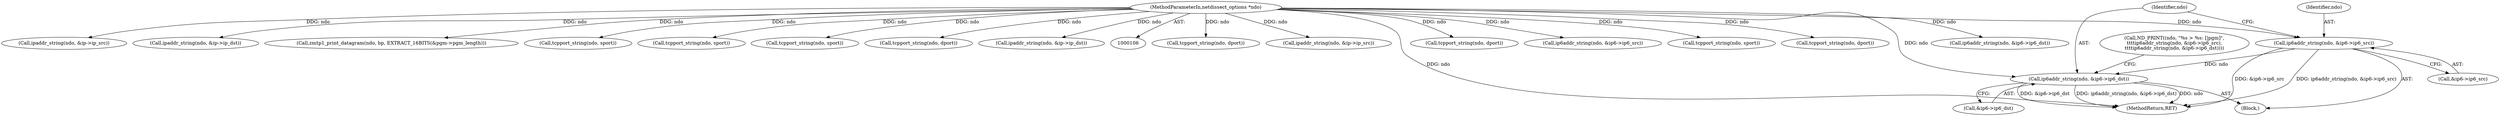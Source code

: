digraph "0_tcpdump_4601c685e7fd19c3724d5e499c69b8d3ec49933e@pointer" {
"1000175" [label="(Call,ip6addr_string(ndo, &ip6->ip6_dst))"];
"1000169" [label="(Call,ip6addr_string(ndo, &ip6->ip6_src))"];
"1000107" [label="(MethodParameterIn,netdissect_options *ndo)"];
"1000169" [label="(Call,ip6addr_string(ndo, &ip6->ip6_src))"];
"1000176" [label="(Identifier,ndo)"];
"1000264" [label="(Call,tcpport_string(ndo, dport))"];
"1000190" [label="(Call,ipaddr_string(ndo, &ip->ip_src))"];
"1000313" [label="(Call,tcpport_string(ndo, dport))"];
"1000233" [label="(Call,ip6addr_string(ndo, &ip6->ip6_src))"];
"1002019" [label="(MethodReturn,RET)"];
"1000240" [label="(Call,tcpport_string(ndo, sport))"];
"1000175" [label="(Call,ip6addr_string(ndo, &ip6->ip6_dst))"];
"1000250" [label="(Call,tcpport_string(ndo, dport))"];
"1000244" [label="(Call,ip6addr_string(ndo, &ip6->ip6_dst))"];
"1000282" [label="(Call,ipaddr_string(ndo, &ip->ip_src))"];
"1000163" [label="(Call,ND_PRINT((ndo, \"%s > %s: [|pgm]\",\n\t\t\t\tip6addr_string(ndo, &ip6->ip6_src),\n\t\t\t\tip6addr_string(ndo, &ip6->ip6_dst))))"];
"1000293" [label="(Call,ipaddr_string(ndo, &ip->ip_dst))"];
"1000170" [label="(Identifier,ndo)"];
"1001997" [label="(Call,zmtp1_print_datagram(ndo, bp, EXTRACT_16BITS(&pgm->pgm_length)))"];
"1000177" [label="(Call,&ip6->ip6_dst)"];
"1000107" [label="(MethodParameterIn,netdissect_options *ndo)"];
"1000310" [label="(Call,tcpport_string(ndo, sport))"];
"1000168" [label="(Block,)"];
"1000261" [label="(Call,tcpport_string(ndo, sport))"];
"1000289" [label="(Call,tcpport_string(ndo, sport))"];
"1000299" [label="(Call,tcpport_string(ndo, dport))"];
"1000171" [label="(Call,&ip6->ip6_src)"];
"1000196" [label="(Call,ipaddr_string(ndo, &ip->ip_dst))"];
"1000175" -> "1000168"  [label="AST: "];
"1000175" -> "1000177"  [label="CFG: "];
"1000176" -> "1000175"  [label="AST: "];
"1000177" -> "1000175"  [label="AST: "];
"1000163" -> "1000175"  [label="CFG: "];
"1000175" -> "1002019"  [label="DDG: ndo"];
"1000175" -> "1002019"  [label="DDG: &ip6->ip6_dst"];
"1000175" -> "1002019"  [label="DDG: ip6addr_string(ndo, &ip6->ip6_dst)"];
"1000169" -> "1000175"  [label="DDG: ndo"];
"1000107" -> "1000175"  [label="DDG: ndo"];
"1000169" -> "1000168"  [label="AST: "];
"1000169" -> "1000171"  [label="CFG: "];
"1000170" -> "1000169"  [label="AST: "];
"1000171" -> "1000169"  [label="AST: "];
"1000176" -> "1000169"  [label="CFG: "];
"1000169" -> "1002019"  [label="DDG: ip6addr_string(ndo, &ip6->ip6_src)"];
"1000169" -> "1002019"  [label="DDG: &ip6->ip6_src"];
"1000107" -> "1000169"  [label="DDG: ndo"];
"1000107" -> "1000106"  [label="AST: "];
"1000107" -> "1002019"  [label="DDG: ndo"];
"1000107" -> "1000190"  [label="DDG: ndo"];
"1000107" -> "1000196"  [label="DDG: ndo"];
"1000107" -> "1000233"  [label="DDG: ndo"];
"1000107" -> "1000240"  [label="DDG: ndo"];
"1000107" -> "1000244"  [label="DDG: ndo"];
"1000107" -> "1000250"  [label="DDG: ndo"];
"1000107" -> "1000261"  [label="DDG: ndo"];
"1000107" -> "1000264"  [label="DDG: ndo"];
"1000107" -> "1000282"  [label="DDG: ndo"];
"1000107" -> "1000289"  [label="DDG: ndo"];
"1000107" -> "1000293"  [label="DDG: ndo"];
"1000107" -> "1000299"  [label="DDG: ndo"];
"1000107" -> "1000310"  [label="DDG: ndo"];
"1000107" -> "1000313"  [label="DDG: ndo"];
"1000107" -> "1001997"  [label="DDG: ndo"];
}
